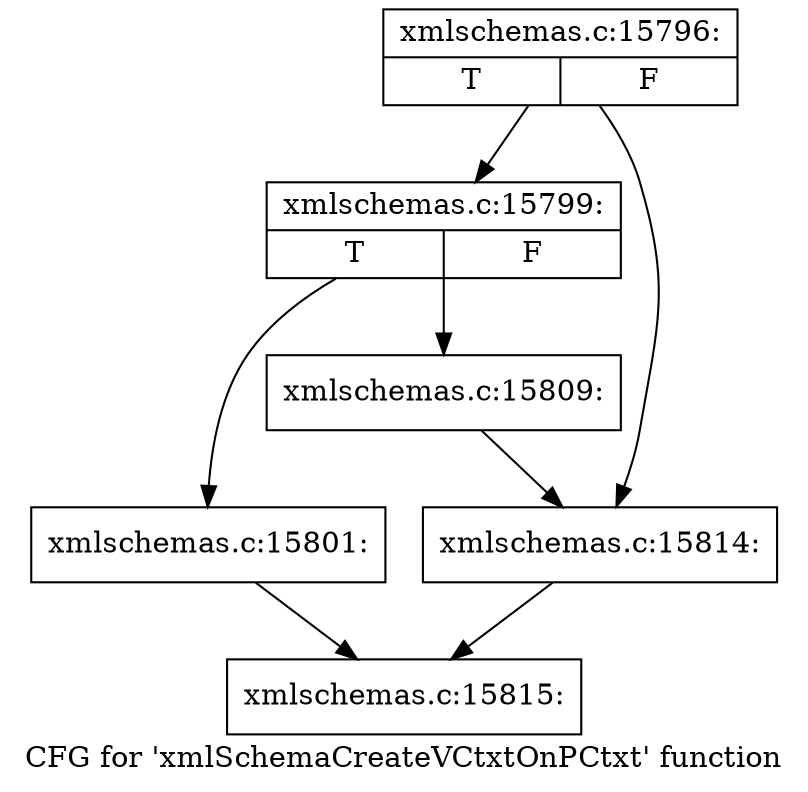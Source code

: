 digraph "CFG for 'xmlSchemaCreateVCtxtOnPCtxt' function" {
	label="CFG for 'xmlSchemaCreateVCtxtOnPCtxt' function";

	Node0x55d0264302d0 [shape=record,label="{xmlschemas.c:15796:|{<s0>T|<s1>F}}"];
	Node0x55d0264302d0 -> Node0x55d02642c870;
	Node0x55d0264302d0 -> Node0x55d02642c8c0;
	Node0x55d02642c870 [shape=record,label="{xmlschemas.c:15799:|{<s0>T|<s1>F}}"];
	Node0x55d02642c870 -> Node0x55d026432230;
	Node0x55d02642c870 -> Node0x55d026432280;
	Node0x55d026432230 [shape=record,label="{xmlschemas.c:15801:}"];
	Node0x55d026432230 -> Node0x55d026430320;
	Node0x55d026432280 [shape=record,label="{xmlschemas.c:15809:}"];
	Node0x55d026432280 -> Node0x55d02642c8c0;
	Node0x55d02642c8c0 [shape=record,label="{xmlschemas.c:15814:}"];
	Node0x55d02642c8c0 -> Node0x55d026430320;
	Node0x55d026430320 [shape=record,label="{xmlschemas.c:15815:}"];
}
